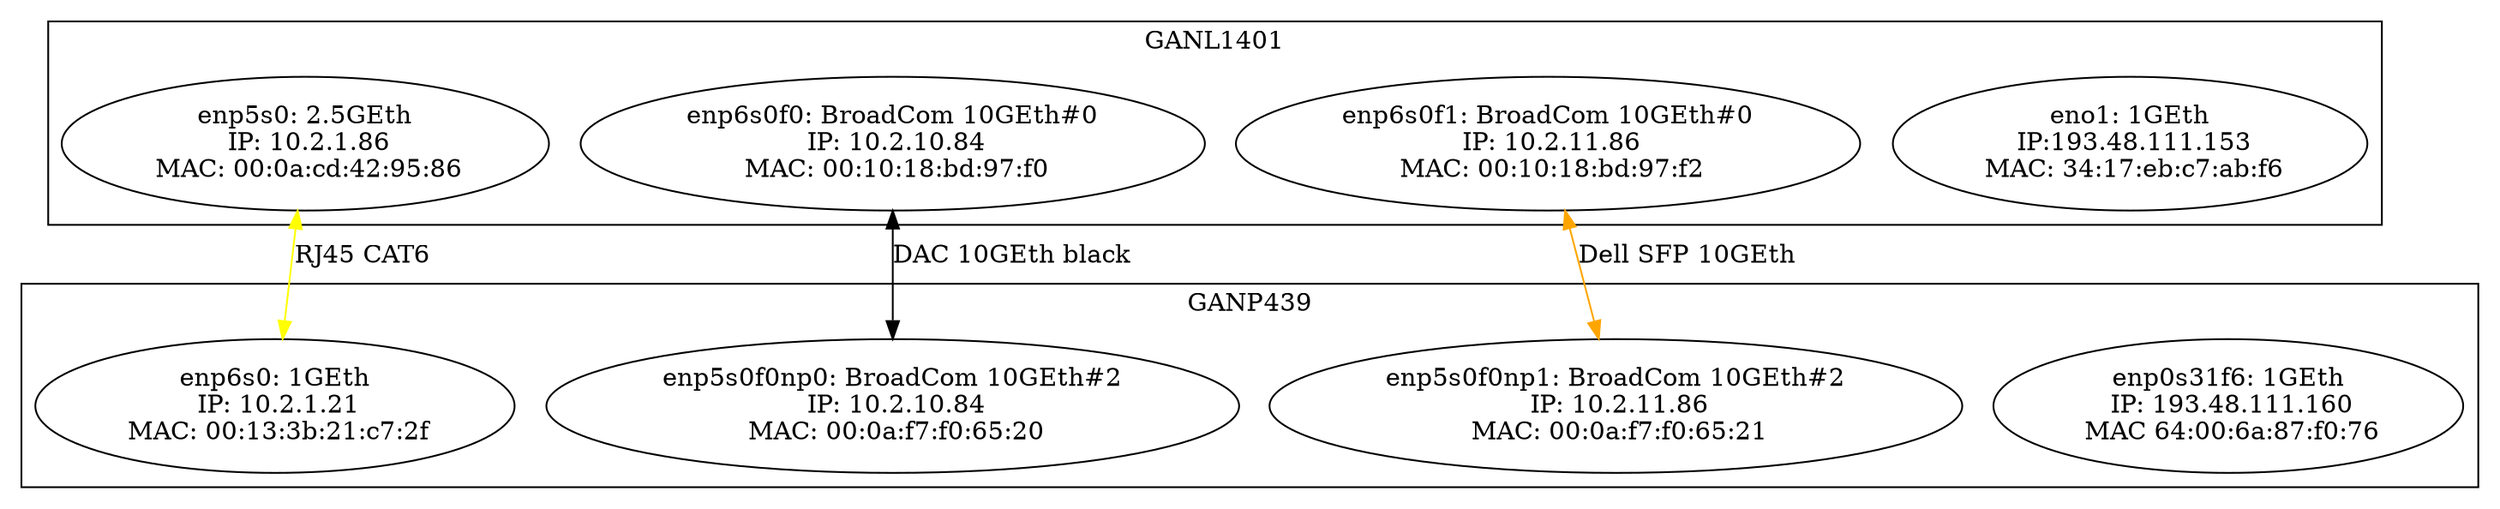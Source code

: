 digraph Point2PointNetwork           
{
  subgraph cluster_GANL1401        
  {label=GANL1401
#motherboard
	eno1[shape=ellipse,label="eno1: 1GEth\n IP:193.48.111.153\n MAC: 34:17:eb:c7:ab:f6"]
#IcyBox PCIe1x 2.5GEth
	enp5s0[shape=ellipse,label="enp5s0: 2.5GEth\n IP: 10.2.1.86\n MAC: 00:0a:cd:42:95:86"]
#Intel 10GEth #3
#	enp6s0f0[shape=ellipse,label="enp6s0f0: Intel 10GEth#3\n IP: 10.2.10.84\n MAC:a0:36:9f:26:8f:84"]
#	enp6s0f1[shape=ellipse,label="enp6s0f1: Intel 10GEth#3\n IP: 10.2.11.86\n MAC: a0:36:9f:26:8f:86"]
#BroadCom 10GEth #0
	enp6s0f0[shape=ellipse,label="enp6s0f0: BroadCom 10GEth#0\n IP: 10.2.10.84\n MAC: 00:10:18:bd:97:f0"]
	enp6s0f1[shape=ellipse,label="enp6s0f1: BroadCom 10GEth#0\n IP: 10.2.11.86\n MAC: 00:10:18:bd:97:f2"]
  }//GANL1401

  subgraph cluster_GANP349        
  {label=GANP439
#motherboard
	enp0s31f6[shape=ellipse,label="enp0s31f6: 1GEth\n IP: 193.48.111.160\n MAC 64:00:6a:87:f0:76"]
#StarTech PCIe1x 1GEth
	enp6s0[shape=ellipse,label="enp6s0: 1GEth\n IP: 10.2.1.21\n MAC: 00:13:3b:21:c7:2f"]
#Intel 10GEth #2
#	enp5s0f0[shape=ellipse,label="enp5s0f0: Intel 10GEth#2\n IP: 10.2.10.38\n MAC: a0:36:9f:24:53:e8"]
#	enp5s0f1[shape=ellipse,label="enp5s0f1: Intel 10GEth#2\n IP; 10.2.11.34\n MAC: a0:36:9f:24:53:ea"]
#BroadCom 10GEth #1
#	enp5s0f0[shape=ellipse,label="enp5s0f0: HP 10GEth#1\n IP: 10.2.10.84\n MAC: 2c:76:8a:82:72:70"]
#	enp5s0f1[shape=ellipse,label="enp5s0f1: HP 10GEth#1\n IP: 10.2.11.86\n MAC: 2c:76:8a:82:72:74"]
#BroadCom 10GEth #2
	enp5s0f0[shape=ellipse,label="enp5s0f0np0: BroadCom 10GEth#2\n IP: 10.2.10.84\n MAC: 00:0a:f7:f0:65:20"]
	enp5s0f1[shape=ellipse,label="enp5s0f0np1: BroadCom 10GEth#2\n IP: 10.2.11.86\n MAC: 00:0a:f7:f0:65:21"]
  }//GANP439

#Eth CAT6
  enp5s0 -> enp6s0 [label="RJ45 CAT6" dir=both color="yellow"]
#DAC black
  enp6s0f0 -> enp5s0f0 [label="DAC 10GEth black" dir=both color="black"]
#Dell SFP 10GEth fiber
  enp6s0f1 -> enp5s0f1 [label="Dell SFP 10GEth" dir=both color="orange"]
}//digraph
